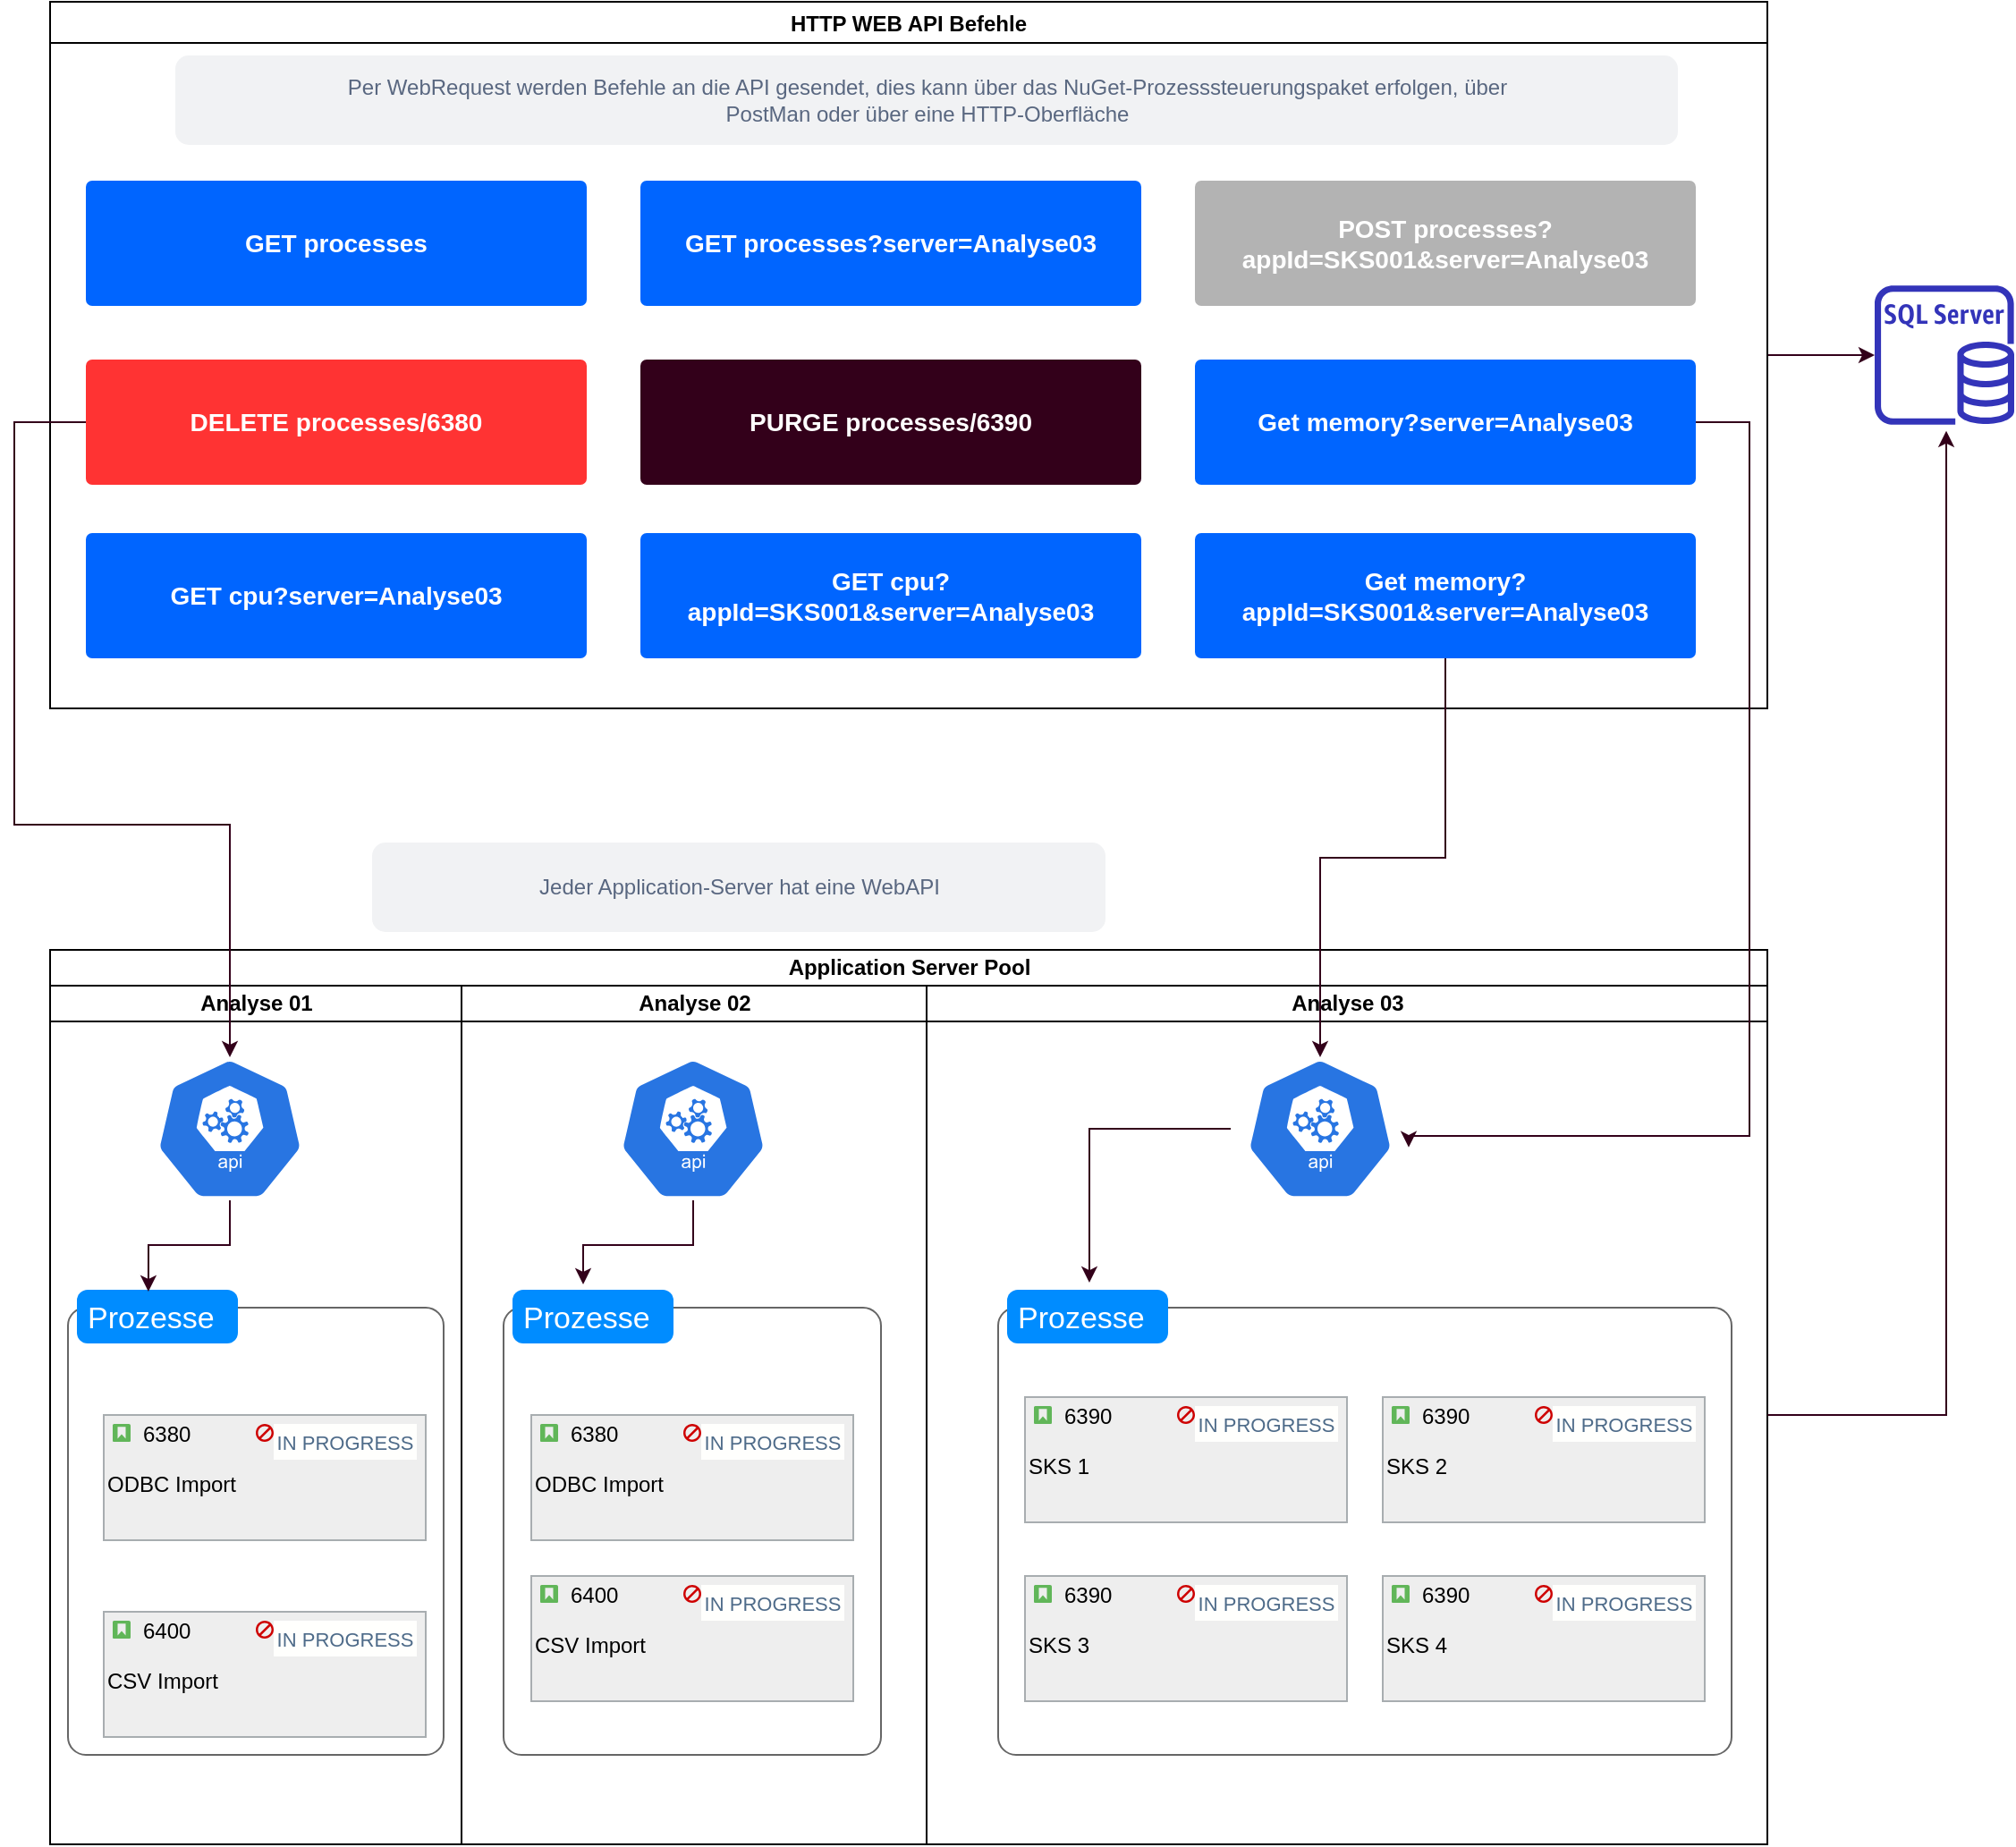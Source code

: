 <mxfile version="12.9.4" type="github">
  <diagram id="Ht1M8jgEwFfnCIfOTk4-" name="Page-1">
    <mxGraphModel dx="2062" dy="1920" grid="0" gridSize="10" guides="1" tooltips="1" connect="1" arrows="1" fold="1" page="1" pageScale="1" pageWidth="1169" pageHeight="827" math="0" shadow="0">
      <root>
        <mxCell id="0" />
        <mxCell id="1" parent="0" />
        <mxCell id="07nOiI5H4J7GRx6tBiId-88" value="" style="edgeStyle=orthogonalEdgeStyle;rounded=0;orthogonalLoop=1;jettySize=auto;html=1;strokeColor=#33001A;" edge="1" parent="1" source="07nOiI5H4J7GRx6tBiId-8" target="07nOiI5H4J7GRx6tBiId-48">
          <mxGeometry relative="1" as="geometry" />
        </mxCell>
        <mxCell id="07nOiI5H4J7GRx6tBiId-8" value="HTTP WEB API Befehle" style="swimlane;" vertex="1" parent="1">
          <mxGeometry x="50" y="-780" width="960" height="395" as="geometry" />
        </mxCell>
        <mxCell id="07nOiI5H4J7GRx6tBiId-33" value="GET processes" style="rounded=1;arcSize=5;fillColor=#0065FF;strokeColor=none;fontColor=#ffffff;align=center;verticalAlign=middle;whiteSpace=wrap;fontSize=14;fontStyle=1;html=1" vertex="1" parent="07nOiI5H4J7GRx6tBiId-8">
          <mxGeometry x="20" y="100" width="280" height="70" as="geometry" />
        </mxCell>
        <mxCell id="07nOiI5H4J7GRx6tBiId-34" value="DELETE processes/6380" style="rounded=1;arcSize=5;fillColor=#FF3333;strokeColor=none;fontColor=#ffffff;align=center;verticalAlign=middle;whiteSpace=wrap;fontSize=14;fontStyle=1;html=1" vertex="1" parent="07nOiI5H4J7GRx6tBiId-8">
          <mxGeometry x="20" y="200" width="280" height="70" as="geometry" />
        </mxCell>
        <mxCell id="07nOiI5H4J7GRx6tBiId-35" value="GET processes?server=Analyse03" style="rounded=1;arcSize=5;fillColor=#0065FF;strokeColor=none;fontColor=#ffffff;align=center;verticalAlign=middle;whiteSpace=wrap;fontSize=14;fontStyle=1;html=1" vertex="1" parent="07nOiI5H4J7GRx6tBiId-8">
          <mxGeometry x="330" y="100" width="280" height="70" as="geometry" />
        </mxCell>
        <mxCell id="07nOiI5H4J7GRx6tBiId-36" value="PURGE processes/6390" style="rounded=1;arcSize=5;fillColor=#33001A;strokeColor=none;fontColor=#ffffff;align=center;verticalAlign=middle;whiteSpace=wrap;fontSize=14;fontStyle=1;html=1" vertex="1" parent="07nOiI5H4J7GRx6tBiId-8">
          <mxGeometry x="330" y="200" width="280" height="70" as="geometry" />
        </mxCell>
        <mxCell id="07nOiI5H4J7GRx6tBiId-37" value="POST processes?appId=SKS001&amp;amp;server=Analyse03" style="rounded=1;arcSize=5;fillColor=#B3B3B3;strokeColor=none;fontColor=#ffffff;align=center;verticalAlign=middle;whiteSpace=wrap;fontSize=14;fontStyle=1;html=1" vertex="1" parent="07nOiI5H4J7GRx6tBiId-8">
          <mxGeometry x="640" y="100" width="280" height="70" as="geometry" />
        </mxCell>
        <mxCell id="07nOiI5H4J7GRx6tBiId-38" value="Get memory?server=Analyse03" style="rounded=1;arcSize=5;fillColor=#0065FF;strokeColor=none;fontColor=#ffffff;align=center;verticalAlign=middle;whiteSpace=wrap;fontSize=14;fontStyle=1;html=1" vertex="1" parent="07nOiI5H4J7GRx6tBiId-8">
          <mxGeometry x="640" y="200" width="280" height="70" as="geometry" />
        </mxCell>
        <mxCell id="07nOiI5H4J7GRx6tBiId-39" value="GET cpu?server=Analyse03" style="rounded=1;arcSize=5;fillColor=#0065FF;strokeColor=none;fontColor=#ffffff;align=center;verticalAlign=middle;whiteSpace=wrap;fontSize=14;fontStyle=1;html=1" vertex="1" parent="07nOiI5H4J7GRx6tBiId-8">
          <mxGeometry x="20" y="297" width="280" height="70" as="geometry" />
        </mxCell>
        <mxCell id="07nOiI5H4J7GRx6tBiId-40" value="Get memory?appId=SKS001&amp;amp;server=Analyse03" style="rounded=1;arcSize=5;fillColor=#0065FF;strokeColor=none;fontColor=#ffffff;align=center;verticalAlign=middle;whiteSpace=wrap;fontSize=14;fontStyle=1;html=1" vertex="1" parent="07nOiI5H4J7GRx6tBiId-8">
          <mxGeometry x="640" y="297" width="280" height="70" as="geometry" />
        </mxCell>
        <mxCell id="07nOiI5H4J7GRx6tBiId-41" value="GET cpu?appId=SKS001&amp;amp;server=Analyse03" style="rounded=1;arcSize=5;fillColor=#0065FF;strokeColor=none;fontColor=#ffffff;align=center;verticalAlign=middle;whiteSpace=wrap;fontSize=14;fontStyle=1;html=1" vertex="1" parent="07nOiI5H4J7GRx6tBiId-8">
          <mxGeometry x="330" y="297" width="280" height="70" as="geometry" />
        </mxCell>
        <mxCell id="07nOiI5H4J7GRx6tBiId-90" value="Per WebRequest werden Befehle an die API gesendet, dies kann über das NuGet-Prozesssteuerungspaket erfolgen, über &lt;br&gt;PostMan oder über eine HTTP-Oberfläche" style="rounded=1;align=center;fillColor=#F1F2F4;strokeColor=none;html=1;fontColor=#596780;fontSize=12" vertex="1" parent="07nOiI5H4J7GRx6tBiId-8">
          <mxGeometry x="70" y="30" width="840" height="50" as="geometry" />
        </mxCell>
        <mxCell id="07nOiI5H4J7GRx6tBiId-4" value="Application Server Pool" style="swimlane;html=1;childLayout=stackLayout;resizeParent=1;resizeParentMax=0;startSize=20;" vertex="1" parent="1">
          <mxGeometry x="50" y="-250" width="960" height="500" as="geometry" />
        </mxCell>
        <mxCell id="07nOiI5H4J7GRx6tBiId-5" value="Analyse 01" style="swimlane;html=1;startSize=20;" vertex="1" parent="07nOiI5H4J7GRx6tBiId-4">
          <mxGeometry y="20" width="230" height="480" as="geometry" />
        </mxCell>
        <mxCell id="07nOiI5H4J7GRx6tBiId-69" value="Pro" style="shape=mxgraph.mockup.containers.marginRect;rectMarginTop=10;strokeColor=#666666;strokeWidth=1;dashed=0;rounded=1;arcSize=5;recursiveResize=0;fillColor=#FFFFFF;" vertex="1" parent="07nOiI5H4J7GRx6tBiId-5">
          <mxGeometry x="10" y="170" width="210" height="260" as="geometry" />
        </mxCell>
        <mxCell id="07nOiI5H4J7GRx6tBiId-70" value="Prozesse" style="shape=rect;strokeColor=none;fillColor=#008cff;strokeWidth=1;dashed=0;rounded=1;arcSize=20;fontColor=#ffffff;fontSize=17;spacing=2;spacingTop=-2;align=left;autosize=1;spacingLeft=4;resizeWidth=0;resizeHeight=0;perimeter=none;" vertex="1" parent="07nOiI5H4J7GRx6tBiId-69">
          <mxGeometry x="5" width="90" height="30" as="geometry" />
        </mxCell>
        <mxCell id="07nOiI5H4J7GRx6tBiId-75" value="CSV Import" style="html=1;shadow=0;dashed=0;shape=mxgraph.atlassian.issue;issueType=story;issuePriority=blocker;issueStatus=inProgress;verticalAlign=top;align=left;whiteSpace=wrap;overflow=hidden;spacingTop=25;strokeColor=#A8ADB0;fillColor=#EEEEEE;fontSize=12;backgroundOutline=1;" vertex="1" parent="07nOiI5H4J7GRx6tBiId-69">
          <mxGeometry x="20" y="180" width="180" height="70" as="geometry" />
        </mxCell>
        <mxCell id="07nOiI5H4J7GRx6tBiId-76" value="6400" style="strokeColor=none;fillColor=none;part=1;resizable=0;align=left;autosize=1;points=[];deletable=0;connectable=0;" vertex="1" parent="07nOiI5H4J7GRx6tBiId-75">
          <mxGeometry width="40" height="20" relative="1" as="geometry">
            <mxPoint x="20" as="offset" />
          </mxGeometry>
        </mxCell>
        <mxCell id="07nOiI5H4J7GRx6tBiId-77" value="ODBC Import" style="html=1;shadow=0;dashed=0;shape=mxgraph.atlassian.issue;issueType=story;issuePriority=blocker;issueStatus=inProgress;verticalAlign=top;align=left;whiteSpace=wrap;overflow=hidden;spacingTop=25;strokeColor=#A8ADB0;fillColor=#EEEEEE;fontSize=12;backgroundOutline=1;" vertex="1" parent="07nOiI5H4J7GRx6tBiId-69">
          <mxGeometry x="20" y="70" width="180" height="70" as="geometry" />
        </mxCell>
        <mxCell id="07nOiI5H4J7GRx6tBiId-78" value="6380" style="strokeColor=none;fillColor=none;part=1;resizable=0;align=left;autosize=1;points=[];deletable=0;connectable=0;" vertex="1" parent="07nOiI5H4J7GRx6tBiId-77">
          <mxGeometry width="40" height="20" relative="1" as="geometry">
            <mxPoint x="20" as="offset" />
          </mxGeometry>
        </mxCell>
        <mxCell id="07nOiI5H4J7GRx6tBiId-79" style="edgeStyle=orthogonalEdgeStyle;rounded=0;orthogonalLoop=1;jettySize=auto;html=1;entryX=0.444;entryY=0.033;entryDx=0;entryDy=0;entryPerimeter=0;strokeColor=#33001A;" edge="1" parent="07nOiI5H4J7GRx6tBiId-5" source="07nOiI5H4J7GRx6tBiId-43" target="07nOiI5H4J7GRx6tBiId-70">
          <mxGeometry relative="1" as="geometry" />
        </mxCell>
        <mxCell id="07nOiI5H4J7GRx6tBiId-43" value="" style="html=1;dashed=0;whitespace=wrap;fillColor=#2875E2;strokeColor=#ffffff;points=[[0.005,0.63,0],[0.1,0.2,0],[0.9,0.2,0],[0.5,0,0],[0.995,0.63,0],[0.72,0.99,0],[0.5,1,0],[0.28,0.99,0]];shape=mxgraph.kubernetes.icon;prIcon=api" vertex="1" parent="07nOiI5H4J7GRx6tBiId-5">
          <mxGeometry x="50.5" y="40" width="100" height="80" as="geometry" />
        </mxCell>
        <mxCell id="07nOiI5H4J7GRx6tBiId-6" value="Analyse 02" style="swimlane;html=1;startSize=20;" vertex="1" parent="07nOiI5H4J7GRx6tBiId-4">
          <mxGeometry x="230" y="20" width="260" height="480" as="geometry" />
        </mxCell>
        <mxCell id="07nOiI5H4J7GRx6tBiId-80" value="" style="shape=mxgraph.mockup.containers.marginRect;rectMarginTop=10;strokeColor=#666666;strokeWidth=1;dashed=0;rounded=1;arcSize=5;recursiveResize=0;fillColor=#FFFFFF;" vertex="1" parent="07nOiI5H4J7GRx6tBiId-6">
          <mxGeometry x="23.5" y="170" width="211" height="260" as="geometry" />
        </mxCell>
        <mxCell id="07nOiI5H4J7GRx6tBiId-81" value="Prozesse" style="shape=rect;strokeColor=none;fillColor=#008cff;strokeWidth=1;dashed=0;rounded=1;arcSize=20;fontColor=#ffffff;fontSize=17;spacing=2;spacingTop=-2;align=left;autosize=1;spacingLeft=4;resizeWidth=0;resizeHeight=0;perimeter=none;" vertex="1" parent="07nOiI5H4J7GRx6tBiId-80">
          <mxGeometry x="5" width="90" height="30" as="geometry" />
        </mxCell>
        <mxCell id="07nOiI5H4J7GRx6tBiId-84" value="CSV Import" style="html=1;shadow=0;dashed=0;shape=mxgraph.atlassian.issue;issueType=story;issuePriority=blocker;issueStatus=inProgress;verticalAlign=top;align=left;whiteSpace=wrap;overflow=hidden;spacingTop=25;strokeColor=#A8ADB0;fillColor=#EEEEEE;fontSize=12;backgroundOutline=1;" vertex="1" parent="07nOiI5H4J7GRx6tBiId-80">
          <mxGeometry x="15.5" y="160" width="180" height="70" as="geometry" />
        </mxCell>
        <mxCell id="07nOiI5H4J7GRx6tBiId-85" value="6400" style="strokeColor=none;fillColor=none;part=1;resizable=0;align=left;autosize=1;points=[];deletable=0;connectable=0;" vertex="1" parent="07nOiI5H4J7GRx6tBiId-84">
          <mxGeometry width="40" height="20" relative="1" as="geometry">
            <mxPoint x="20" as="offset" />
          </mxGeometry>
        </mxCell>
        <mxCell id="07nOiI5H4J7GRx6tBiId-82" value="ODBC Import" style="html=1;shadow=0;dashed=0;shape=mxgraph.atlassian.issue;issueType=story;issuePriority=blocker;issueStatus=inProgress;verticalAlign=top;align=left;whiteSpace=wrap;overflow=hidden;spacingTop=25;strokeColor=#A8ADB0;fillColor=#EEEEEE;fontSize=12;backgroundOutline=1;" vertex="1" parent="07nOiI5H4J7GRx6tBiId-80">
          <mxGeometry x="15.5" y="70" width="180" height="70" as="geometry" />
        </mxCell>
        <mxCell id="07nOiI5H4J7GRx6tBiId-83" value="6380" style="strokeColor=none;fillColor=none;part=1;resizable=0;align=left;autosize=1;points=[];deletable=0;connectable=0;" vertex="1" parent="07nOiI5H4J7GRx6tBiId-82">
          <mxGeometry width="40" height="20" relative="1" as="geometry">
            <mxPoint x="20" as="offset" />
          </mxGeometry>
        </mxCell>
        <mxCell id="07nOiI5H4J7GRx6tBiId-86" style="edgeStyle=orthogonalEdgeStyle;rounded=0;orthogonalLoop=1;jettySize=auto;html=1;entryX=0.439;entryY=-0.1;entryDx=0;entryDy=0;entryPerimeter=0;strokeColor=#33001A;" edge="1" parent="07nOiI5H4J7GRx6tBiId-6" source="07nOiI5H4J7GRx6tBiId-44" target="07nOiI5H4J7GRx6tBiId-81">
          <mxGeometry relative="1" as="geometry" />
        </mxCell>
        <mxCell id="07nOiI5H4J7GRx6tBiId-44" value="" style="html=1;dashed=0;whitespace=wrap;fillColor=#2875E2;strokeColor=#ffffff;points=[[0.005,0.63,0],[0.1,0.2,0],[0.9,0.2,0],[0.5,0,0],[0.995,0.63,0],[0.72,0.99,0],[0.5,1,0],[0.28,0.99,0]];shape=mxgraph.kubernetes.icon;prIcon=api" vertex="1" parent="07nOiI5H4J7GRx6tBiId-6">
          <mxGeometry x="79" y="40" width="101" height="80" as="geometry" />
        </mxCell>
        <mxCell id="07nOiI5H4J7GRx6tBiId-7" value="Analyse 03" style="swimlane;html=1;startSize=20;" vertex="1" parent="07nOiI5H4J7GRx6tBiId-4">
          <mxGeometry x="490" y="20" width="470" height="480" as="geometry" />
        </mxCell>
        <mxCell id="07nOiI5H4J7GRx6tBiId-87" style="edgeStyle=orthogonalEdgeStyle;rounded=0;orthogonalLoop=1;jettySize=auto;html=1;entryX=0.511;entryY=-0.133;entryDx=0;entryDy=0;entryPerimeter=0;strokeColor=#33001A;" edge="1" parent="07nOiI5H4J7GRx6tBiId-7" source="07nOiI5H4J7GRx6tBiId-45" target="07nOiI5H4J7GRx6tBiId-56">
          <mxGeometry relative="1" as="geometry" />
        </mxCell>
        <mxCell id="07nOiI5H4J7GRx6tBiId-45" value="" style="html=1;dashed=0;whitespace=wrap;fillColor=#2875E2;strokeColor=#ffffff;points=[[0.005,0.63,0],[0.1,0.2,0],[0.9,0.2,0],[0.5,0,0],[0.995,0.63,0],[0.72,0.99,0],[0.5,1,0],[0.28,0.99,0]];shape=mxgraph.kubernetes.icon;prIcon=api" vertex="1" parent="07nOiI5H4J7GRx6tBiId-7">
          <mxGeometry x="170" y="40" width="100" height="80" as="geometry" />
        </mxCell>
        <mxCell id="07nOiI5H4J7GRx6tBiId-55" value="" style="shape=mxgraph.mockup.containers.marginRect;rectMarginTop=10;strokeColor=#666666;strokeWidth=1;dashed=0;rounded=1;arcSize=5;recursiveResize=0;fillColor=#FFFFFF;" vertex="1" parent="07nOiI5H4J7GRx6tBiId-7">
          <mxGeometry x="40" y="170" width="410" height="260" as="geometry" />
        </mxCell>
        <mxCell id="07nOiI5H4J7GRx6tBiId-56" value="Prozesse" style="shape=rect;strokeColor=none;fillColor=#008cff;strokeWidth=1;dashed=0;rounded=1;arcSize=20;fontColor=#ffffff;fontSize=17;spacing=2;spacingTop=-2;align=left;autosize=1;spacingLeft=4;resizeWidth=0;resizeHeight=0;perimeter=none;" vertex="1" parent="07nOiI5H4J7GRx6tBiId-55">
          <mxGeometry x="5" width="90" height="30" as="geometry" />
        </mxCell>
        <mxCell id="07nOiI5H4J7GRx6tBiId-57" value="SKS 1" style="html=1;shadow=0;dashed=0;shape=mxgraph.atlassian.issue;issueType=story;issuePriority=blocker;issueStatus=inProgress;verticalAlign=top;align=left;whiteSpace=wrap;overflow=hidden;spacingTop=25;strokeColor=#A8ADB0;fillColor=#EEEEEE;fontSize=12;backgroundOutline=1;" vertex="1" parent="07nOiI5H4J7GRx6tBiId-55">
          <mxGeometry x="15" y="60" width="180" height="70" as="geometry" />
        </mxCell>
        <mxCell id="07nOiI5H4J7GRx6tBiId-58" value="6390" style="strokeColor=none;fillColor=none;part=1;resizable=0;align=left;autosize=1;points=[];deletable=0;connectable=0;" vertex="1" parent="07nOiI5H4J7GRx6tBiId-57">
          <mxGeometry width="40" height="20" relative="1" as="geometry">
            <mxPoint x="20" as="offset" />
          </mxGeometry>
        </mxCell>
        <mxCell id="07nOiI5H4J7GRx6tBiId-59" value="&lt;div&gt;SKS 3&lt;/div&gt;&lt;div&gt;&lt;br&gt;&lt;/div&gt;" style="html=1;shadow=0;dashed=0;shape=mxgraph.atlassian.issue;issueType=story;issuePriority=blocker;issueStatus=inProgress;verticalAlign=top;align=left;whiteSpace=wrap;overflow=hidden;spacingTop=25;strokeColor=#A8ADB0;fillColor=#EEEEEE;fontSize=12;backgroundOutline=1;" vertex="1" parent="07nOiI5H4J7GRx6tBiId-55">
          <mxGeometry x="15" y="160" width="180" height="70" as="geometry" />
        </mxCell>
        <mxCell id="07nOiI5H4J7GRx6tBiId-60" value="6390" style="strokeColor=none;fillColor=none;part=1;resizable=0;align=left;autosize=1;points=[];deletable=0;connectable=0;" vertex="1" parent="07nOiI5H4J7GRx6tBiId-59">
          <mxGeometry width="40" height="20" relative="1" as="geometry">
            <mxPoint x="20" as="offset" />
          </mxGeometry>
        </mxCell>
        <mxCell id="07nOiI5H4J7GRx6tBiId-61" value="&lt;div&gt;SKS 3&lt;/div&gt;&lt;div&gt;&lt;br&gt;&lt;/div&gt;" style="html=1;shadow=0;dashed=0;shape=mxgraph.atlassian.issue;issueType=story;issuePriority=blocker;issueStatus=inProgress;verticalAlign=top;align=left;whiteSpace=wrap;overflow=hidden;spacingTop=25;strokeColor=#A8ADB0;fillColor=#EEEEEE;fontSize=12;backgroundOutline=1;" vertex="1" parent="07nOiI5H4J7GRx6tBiId-59">
          <mxGeometry width="180" height="70" as="geometry" />
        </mxCell>
        <mxCell id="07nOiI5H4J7GRx6tBiId-62" value="6390" style="strokeColor=none;fillColor=none;part=1;resizable=0;align=left;autosize=1;points=[];deletable=0;connectable=0;" vertex="1" parent="07nOiI5H4J7GRx6tBiId-61">
          <mxGeometry width="40" height="20" relative="1" as="geometry">
            <mxPoint x="20" as="offset" />
          </mxGeometry>
        </mxCell>
        <mxCell id="07nOiI5H4J7GRx6tBiId-65" value="SKS 4" style="html=1;shadow=0;dashed=0;shape=mxgraph.atlassian.issue;issueType=story;issuePriority=blocker;issueStatus=inProgress;verticalAlign=top;align=left;whiteSpace=wrap;overflow=hidden;spacingTop=25;strokeColor=#A8ADB0;fillColor=#EEEEEE;fontSize=12;backgroundOutline=1;" vertex="1" parent="07nOiI5H4J7GRx6tBiId-55">
          <mxGeometry x="215" y="160" width="180" height="70" as="geometry" />
        </mxCell>
        <mxCell id="07nOiI5H4J7GRx6tBiId-66" value="6390" style="strokeColor=none;fillColor=none;part=1;resizable=0;align=left;autosize=1;points=[];deletable=0;connectable=0;" vertex="1" parent="07nOiI5H4J7GRx6tBiId-65">
          <mxGeometry width="40" height="20" relative="1" as="geometry">
            <mxPoint x="20" as="offset" />
          </mxGeometry>
        </mxCell>
        <mxCell id="07nOiI5H4J7GRx6tBiId-63" value="SKS 2" style="html=1;shadow=0;dashed=0;shape=mxgraph.atlassian.issue;issueType=story;issuePriority=blocker;issueStatus=inProgress;verticalAlign=top;align=left;whiteSpace=wrap;overflow=hidden;spacingTop=25;strokeColor=#A8ADB0;fillColor=#EEEEEE;fontSize=12;backgroundOutline=1;" vertex="1" parent="07nOiI5H4J7GRx6tBiId-55">
          <mxGeometry x="215" y="60" width="180" height="70" as="geometry" />
        </mxCell>
        <mxCell id="07nOiI5H4J7GRx6tBiId-64" value="6390" style="strokeColor=none;fillColor=none;part=1;resizable=0;align=left;autosize=1;points=[];deletable=0;connectable=0;" vertex="1" parent="07nOiI5H4J7GRx6tBiId-63">
          <mxGeometry width="40" height="20" relative="1" as="geometry">
            <mxPoint x="20" as="offset" />
          </mxGeometry>
        </mxCell>
        <mxCell id="07nOiI5H4J7GRx6tBiId-48" value="" style="outlineConnect=0;fontColor=#232F3E;gradientColor=none;fillColor=#3334B9;strokeColor=none;dashed=0;verticalLabelPosition=bottom;verticalAlign=top;align=center;html=1;fontSize=12;fontStyle=0;aspect=fixed;pointerEvents=1;shape=mxgraph.aws4.rds_sql_server_instance;" vertex="1" parent="1">
          <mxGeometry x="1070" y="-621.5" width="78" height="78" as="geometry" />
        </mxCell>
        <mxCell id="07nOiI5H4J7GRx6tBiId-51" style="edgeStyle=orthogonalEdgeStyle;rounded=0;orthogonalLoop=1;jettySize=auto;html=1;entryX=0.5;entryY=0;entryDx=0;entryDy=0;entryPerimeter=0;strokeColor=#33001A;" edge="1" parent="1" source="07nOiI5H4J7GRx6tBiId-34" target="07nOiI5H4J7GRx6tBiId-43">
          <mxGeometry relative="1" as="geometry">
            <Array as="points">
              <mxPoint x="30" y="-545" />
              <mxPoint x="30" y="-320" />
              <mxPoint x="151" y="-320" />
            </Array>
          </mxGeometry>
        </mxCell>
        <mxCell id="07nOiI5H4J7GRx6tBiId-53" style="edgeStyle=orthogonalEdgeStyle;rounded=0;orthogonalLoop=1;jettySize=auto;html=1;entryX=0.5;entryY=0;entryDx=0;entryDy=0;entryPerimeter=0;strokeColor=#33001A;" edge="1" parent="1" source="07nOiI5H4J7GRx6tBiId-40" target="07nOiI5H4J7GRx6tBiId-45">
          <mxGeometry relative="1" as="geometry" />
        </mxCell>
        <mxCell id="07nOiI5H4J7GRx6tBiId-54" style="edgeStyle=orthogonalEdgeStyle;rounded=0;orthogonalLoop=1;jettySize=auto;html=1;entryX=0.995;entryY=0.63;entryDx=0;entryDy=0;entryPerimeter=0;strokeColor=#33001A;" edge="1" parent="1" source="07nOiI5H4J7GRx6tBiId-38" target="07nOiI5H4J7GRx6tBiId-45">
          <mxGeometry relative="1" as="geometry">
            <Array as="points">
              <mxPoint x="1000" y="-545" />
              <mxPoint x="1000" y="-146" />
            </Array>
          </mxGeometry>
        </mxCell>
        <mxCell id="07nOiI5H4J7GRx6tBiId-89" style="edgeStyle=orthogonalEdgeStyle;rounded=0;orthogonalLoop=1;jettySize=auto;html=1;entryX=0.513;entryY=1.045;entryDx=0;entryDy=0;entryPerimeter=0;strokeColor=#33001A;" edge="1" parent="1" source="07nOiI5H4J7GRx6tBiId-7" target="07nOiI5H4J7GRx6tBiId-48">
          <mxGeometry relative="1" as="geometry" />
        </mxCell>
        <mxCell id="07nOiI5H4J7GRx6tBiId-91" value="Jeder Application-Server hat eine WebAPI" style="rounded=1;align=center;fillColor=#F1F2F4;strokeColor=none;html=1;fontColor=#596780;fontSize=12" vertex="1" parent="1">
          <mxGeometry x="230" y="-310" width="410" height="50" as="geometry" />
        </mxCell>
      </root>
    </mxGraphModel>
  </diagram>
</mxfile>
